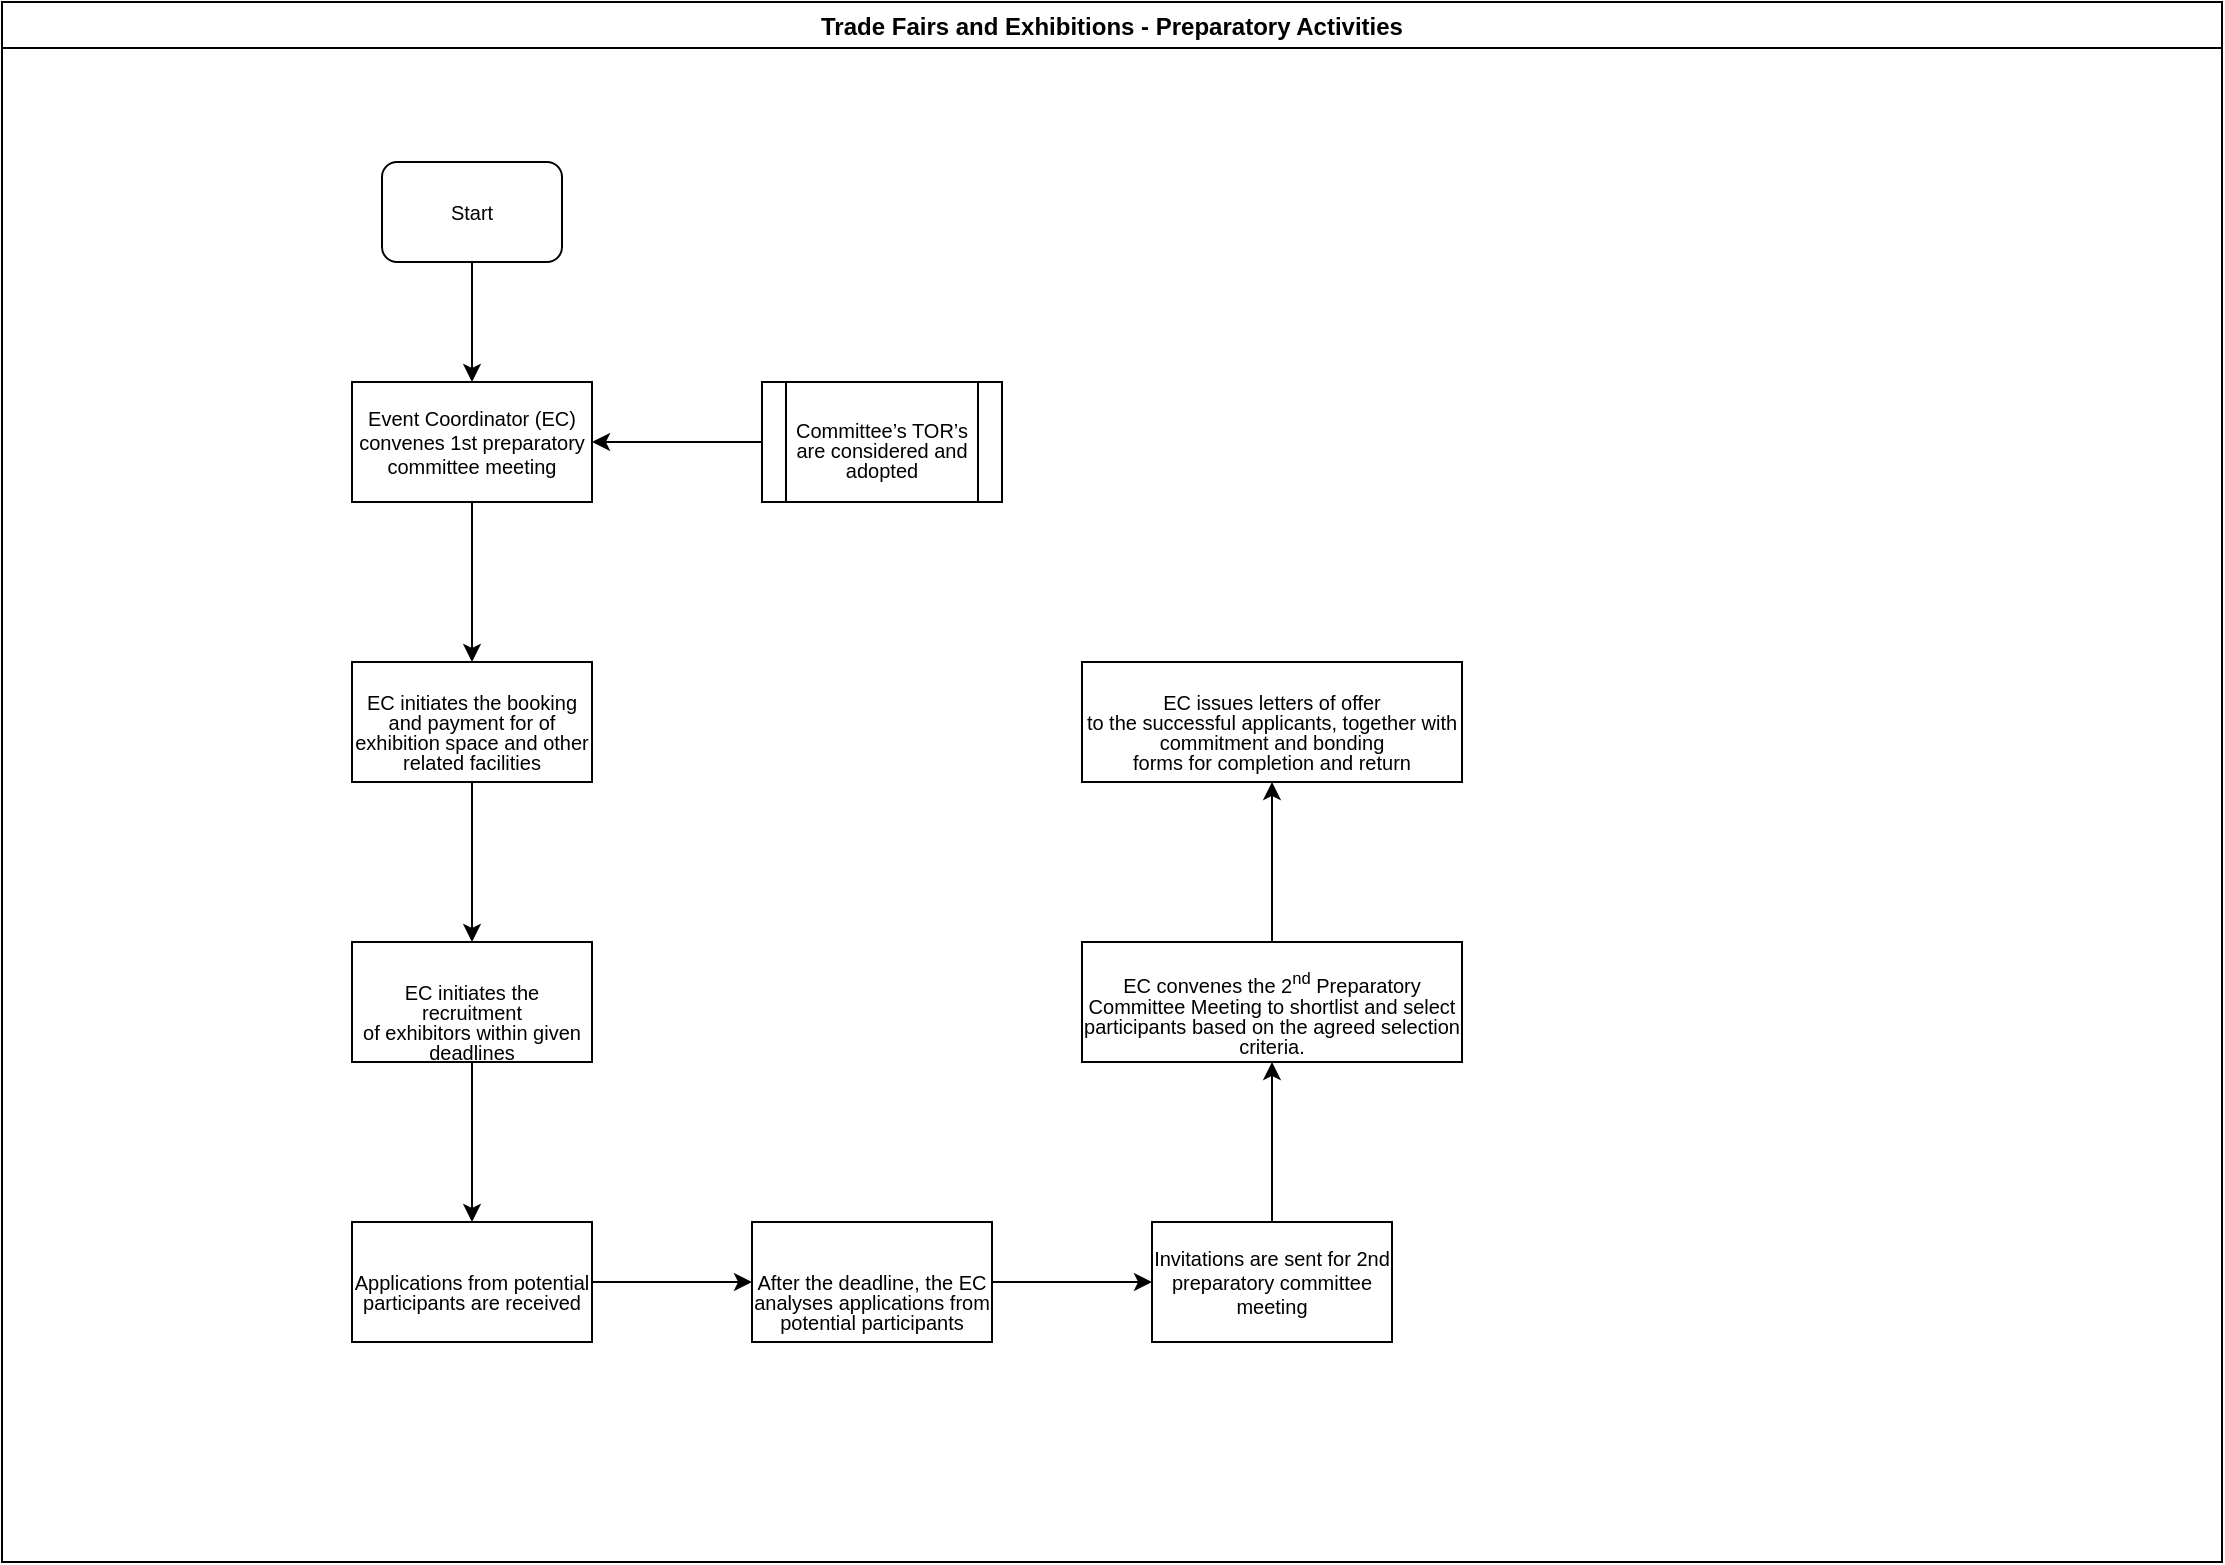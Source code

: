 <mxfile version="13.7.1" type="github">
  <diagram id="VyclkDzrTjf0wuCmbSBq" name="Page-1">
    <mxGraphModel dx="910" dy="487" grid="1" gridSize="10" guides="1" tooltips="1" connect="1" arrows="1" fold="1" page="1" pageScale="1" pageWidth="1169" pageHeight="827" math="0" shadow="0">
      <root>
        <mxCell id="0" />
        <mxCell id="1" parent="0" />
        <mxCell id="BOvM9oNE_HO5xxUdQuAv-1" value="Trade Fairs and Exhibitions - Preparatory Activities" style="swimlane;" vertex="1" parent="1">
          <mxGeometry x="10" y="20" width="1110" height="780" as="geometry" />
        </mxCell>
        <mxCell id="BOvM9oNE_HO5xxUdQuAv-2" value="Start" style="rounded=1;whiteSpace=wrap;html=1;fontSize=10;" vertex="1" parent="BOvM9oNE_HO5xxUdQuAv-1">
          <mxGeometry x="190" y="80" width="90" height="50" as="geometry" />
        </mxCell>
        <mxCell id="BOvM9oNE_HO5xxUdQuAv-5" value="Event Coordinator (EC) convenes 1st preparatory committee meeting" style="rounded=0;whiteSpace=wrap;html=1;fontSize=10;" vertex="1" parent="BOvM9oNE_HO5xxUdQuAv-1">
          <mxGeometry x="175" y="190" width="120" height="60" as="geometry" />
        </mxCell>
        <mxCell id="BOvM9oNE_HO5xxUdQuAv-4" value="" style="edgeStyle=orthogonalEdgeStyle;rounded=0;orthogonalLoop=1;jettySize=auto;html=1;entryX=0.5;entryY=0;entryDx=0;entryDy=0;" edge="1" parent="BOvM9oNE_HO5xxUdQuAv-1" source="BOvM9oNE_HO5xxUdQuAv-2" target="BOvM9oNE_HO5xxUdQuAv-5">
          <mxGeometry relative="1" as="geometry">
            <mxPoint x="235" y="195" as="targetPoint" />
          </mxGeometry>
        </mxCell>
        <mxCell id="BOvM9oNE_HO5xxUdQuAv-8" value="" style="edgeStyle=orthogonalEdgeStyle;rounded=0;orthogonalLoop=1;jettySize=auto;html=1;fontSize=10;entryX=1;entryY=0.5;entryDx=0;entryDy=0;exitX=0;exitY=0.5;exitDx=0;exitDy=0;" edge="1" parent="BOvM9oNE_HO5xxUdQuAv-1" source="BOvM9oNE_HO5xxUdQuAv-9" target="BOvM9oNE_HO5xxUdQuAv-5">
          <mxGeometry relative="1" as="geometry">
            <mxPoint x="380" y="220" as="sourcePoint" />
            <mxPoint x="290" y="220" as="targetPoint" />
          </mxGeometry>
        </mxCell>
        <mxCell id="BOvM9oNE_HO5xxUdQuAv-9" value="&lt;p style=&quot;margin-bottom: 0in ; line-height: 100%&quot;&gt;&lt;br/&gt;&lt;font face=&quot;Arial, serif&quot;&gt;Committee’s TOR’s are considered and&lt;br/&gt;adopted&lt;/font&gt;&lt;/p&gt;&lt;br/&gt;" style="shape=process;whiteSpace=wrap;html=1;backgroundOutline=1;fontSize=10;" vertex="1" parent="BOvM9oNE_HO5xxUdQuAv-1">
          <mxGeometry x="380" y="190" width="120" height="60" as="geometry" />
        </mxCell>
        <mxCell id="BOvM9oNE_HO5xxUdQuAv-13" value="" style="edgeStyle=orthogonalEdgeStyle;rounded=0;orthogonalLoop=1;jettySize=auto;html=1;fontSize=10;" edge="1" parent="1" source="BOvM9oNE_HO5xxUdQuAv-10" target="BOvM9oNE_HO5xxUdQuAv-12">
          <mxGeometry relative="1" as="geometry" />
        </mxCell>
        <mxCell id="BOvM9oNE_HO5xxUdQuAv-10" value="&lt;p style=&quot;margin-bottom: 0in ; line-height: 100%&quot;&gt;&lt;font face=&quot;Arial, serif&quot;&gt;EC initiates the booking and payment for  of exhibition space and other related facilities&lt;/font&gt;&lt;/p&gt;" style="whiteSpace=wrap;html=1;rounded=0;fontSize=10;" vertex="1" parent="1">
          <mxGeometry x="185" y="350" width="120" height="60" as="geometry" />
        </mxCell>
        <mxCell id="BOvM9oNE_HO5xxUdQuAv-11" value="" style="edgeStyle=orthogonalEdgeStyle;rounded=0;orthogonalLoop=1;jettySize=auto;html=1;fontSize=10;" edge="1" parent="1" source="BOvM9oNE_HO5xxUdQuAv-5" target="BOvM9oNE_HO5xxUdQuAv-10">
          <mxGeometry relative="1" as="geometry" />
        </mxCell>
        <mxCell id="BOvM9oNE_HO5xxUdQuAv-15" value="" style="edgeStyle=orthogonalEdgeStyle;rounded=0;orthogonalLoop=1;jettySize=auto;html=1;fontSize=10;" edge="1" parent="1" source="BOvM9oNE_HO5xxUdQuAv-12" target="BOvM9oNE_HO5xxUdQuAv-14">
          <mxGeometry relative="1" as="geometry" />
        </mxCell>
        <mxCell id="BOvM9oNE_HO5xxUdQuAv-12" value="&lt;p style=&quot;margin-bottom: 0in ; line-height: 100%&quot;&gt;&lt;br&gt;&lt;font face=&quot;Arial, serif&quot;&gt;EC initiates the recruitment&lt;br&gt;of exhibitors within given deadlines&lt;/font&gt;&lt;/p&gt;" style="whiteSpace=wrap;html=1;rounded=0;fontSize=10;" vertex="1" parent="1">
          <mxGeometry x="185" y="490" width="120" height="60" as="geometry" />
        </mxCell>
        <mxCell id="BOvM9oNE_HO5xxUdQuAv-17" value="" style="edgeStyle=orthogonalEdgeStyle;rounded=0;orthogonalLoop=1;jettySize=auto;html=1;fontSize=10;" edge="1" parent="1" source="BOvM9oNE_HO5xxUdQuAv-14" target="BOvM9oNE_HO5xxUdQuAv-16">
          <mxGeometry relative="1" as="geometry" />
        </mxCell>
        <mxCell id="BOvM9oNE_HO5xxUdQuAv-14" value="&lt;p style=&quot;margin-bottom: 0in ; line-height: 100%&quot;&gt;&lt;font face=&quot;Arial, serif&quot;&gt;Applications from potential participants are received&lt;/font&gt;&lt;/p&gt;" style="whiteSpace=wrap;html=1;rounded=0;fontSize=10;" vertex="1" parent="1">
          <mxGeometry x="185" y="630" width="120" height="60" as="geometry" />
        </mxCell>
        <mxCell id="BOvM9oNE_HO5xxUdQuAv-19" value="" style="edgeStyle=orthogonalEdgeStyle;rounded=0;orthogonalLoop=1;jettySize=auto;html=1;fontSize=10;" edge="1" parent="1" source="BOvM9oNE_HO5xxUdQuAv-16" target="BOvM9oNE_HO5xxUdQuAv-18">
          <mxGeometry relative="1" as="geometry" />
        </mxCell>
        <mxCell id="BOvM9oNE_HO5xxUdQuAv-16" value="&lt;p style=&quot;margin-bottom: 0in ; line-height: 100%&quot;&gt;&lt;br&gt;&lt;font face=&quot;Arial, serif&quot;&gt;After the deadline, the EC&lt;br&gt;analyses applications from potential participants&lt;/font&gt;&lt;/p&gt;" style="whiteSpace=wrap;html=1;rounded=0;fontSize=10;" vertex="1" parent="1">
          <mxGeometry x="385" y="630" width="120" height="60" as="geometry" />
        </mxCell>
        <mxCell id="BOvM9oNE_HO5xxUdQuAv-21" value="" style="edgeStyle=orthogonalEdgeStyle;rounded=0;orthogonalLoop=1;jettySize=auto;html=1;fontSize=10;" edge="1" parent="1" source="BOvM9oNE_HO5xxUdQuAv-18" target="BOvM9oNE_HO5xxUdQuAv-20">
          <mxGeometry relative="1" as="geometry" />
        </mxCell>
        <mxCell id="BOvM9oNE_HO5xxUdQuAv-18" value="Invitations are sent for 2nd preparatory committee meeting" style="whiteSpace=wrap;html=1;rounded=0;fontSize=10;" vertex="1" parent="1">
          <mxGeometry x="585" y="630" width="120" height="60" as="geometry" />
        </mxCell>
        <mxCell id="BOvM9oNE_HO5xxUdQuAv-23" value="" style="edgeStyle=orthogonalEdgeStyle;rounded=0;orthogonalLoop=1;jettySize=auto;html=1;fontSize=10;" edge="1" parent="1" source="BOvM9oNE_HO5xxUdQuAv-20" target="BOvM9oNE_HO5xxUdQuAv-22">
          <mxGeometry relative="1" as="geometry" />
        </mxCell>
        <mxCell id="BOvM9oNE_HO5xxUdQuAv-20" value="&lt;p style=&quot;margin-bottom: 0in ; line-height: 100%&quot;&gt;&lt;font face=&quot;Arial, serif&quot;&gt;EC convenes the &lt;/font&gt;&lt;font face=&quot;Arial, serif&quot;&gt;2&lt;/font&gt;&lt;sup&gt;&lt;font face=&quot;Arial, serif&quot;&gt;nd&lt;/font&gt;&lt;/sup&gt;&lt;font face=&quot;Arial, serif&quot;&gt; Preparatory Committee Meeting&lt;/font&gt;&lt;font face=&quot;Arial, serif&quot;&gt; to shortlist and select participants based on the agreed selection criteria.&lt;/font&gt;&lt;/p&gt;" style="whiteSpace=wrap;html=1;rounded=0;fontSize=10;" vertex="1" parent="1">
          <mxGeometry x="550" y="490" width="190" height="60" as="geometry" />
        </mxCell>
        <mxCell id="BOvM9oNE_HO5xxUdQuAv-22" value="&lt;p style=&quot;margin-bottom: 0in ; line-height: 100%&quot;&gt;&lt;font face=&quot;Arial, serif&quot;&gt;EC issues letters of offer&lt;br&gt;to the successful applicants, together with commitment and bonding&lt;br&gt;forms for completion and return&lt;/font&gt;&lt;/p&gt;" style="whiteSpace=wrap;html=1;rounded=0;fontSize=10;" vertex="1" parent="1">
          <mxGeometry x="550" y="350" width="190" height="60" as="geometry" />
        </mxCell>
      </root>
    </mxGraphModel>
  </diagram>
</mxfile>
